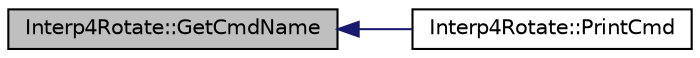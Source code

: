 digraph "Interp4Rotate::GetCmdName"
{
  edge [fontname="Helvetica",fontsize="10",labelfontname="Helvetica",labelfontsize="10"];
  node [fontname="Helvetica",fontsize="10",shape=record];
  rankdir="LR";
  Node1 [label="Interp4Rotate::GetCmdName",height=0.2,width=0.4,color="black", fillcolor="grey75", style="filled", fontcolor="black"];
  Node1 -> Node2 [dir="back",color="midnightblue",fontsize="10",style="solid",fontname="Helvetica"];
  Node2 [label="Interp4Rotate::PrintCmd",height=0.2,width=0.4,color="black", fillcolor="white", style="filled",URL="$class_interp4_rotate.html#acb88685d98e105b1ad795302157e29e7",tooltip="Wyświetla komendę oraz parametry. "];
}
